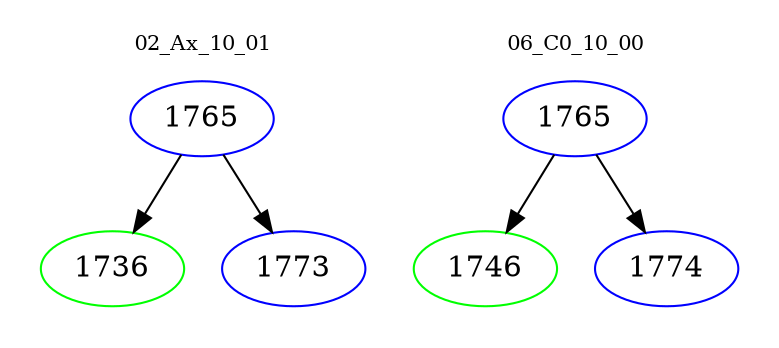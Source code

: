 digraph{
subgraph cluster_0 {
color = white
label = "02_Ax_10_01";
fontsize=10;
T0_1765 [label="1765", color="blue"]
T0_1765 -> T0_1736 [color="black"]
T0_1736 [label="1736", color="green"]
T0_1765 -> T0_1773 [color="black"]
T0_1773 [label="1773", color="blue"]
}
subgraph cluster_1 {
color = white
label = "06_C0_10_00";
fontsize=10;
T1_1765 [label="1765", color="blue"]
T1_1765 -> T1_1746 [color="black"]
T1_1746 [label="1746", color="green"]
T1_1765 -> T1_1774 [color="black"]
T1_1774 [label="1774", color="blue"]
}
}
